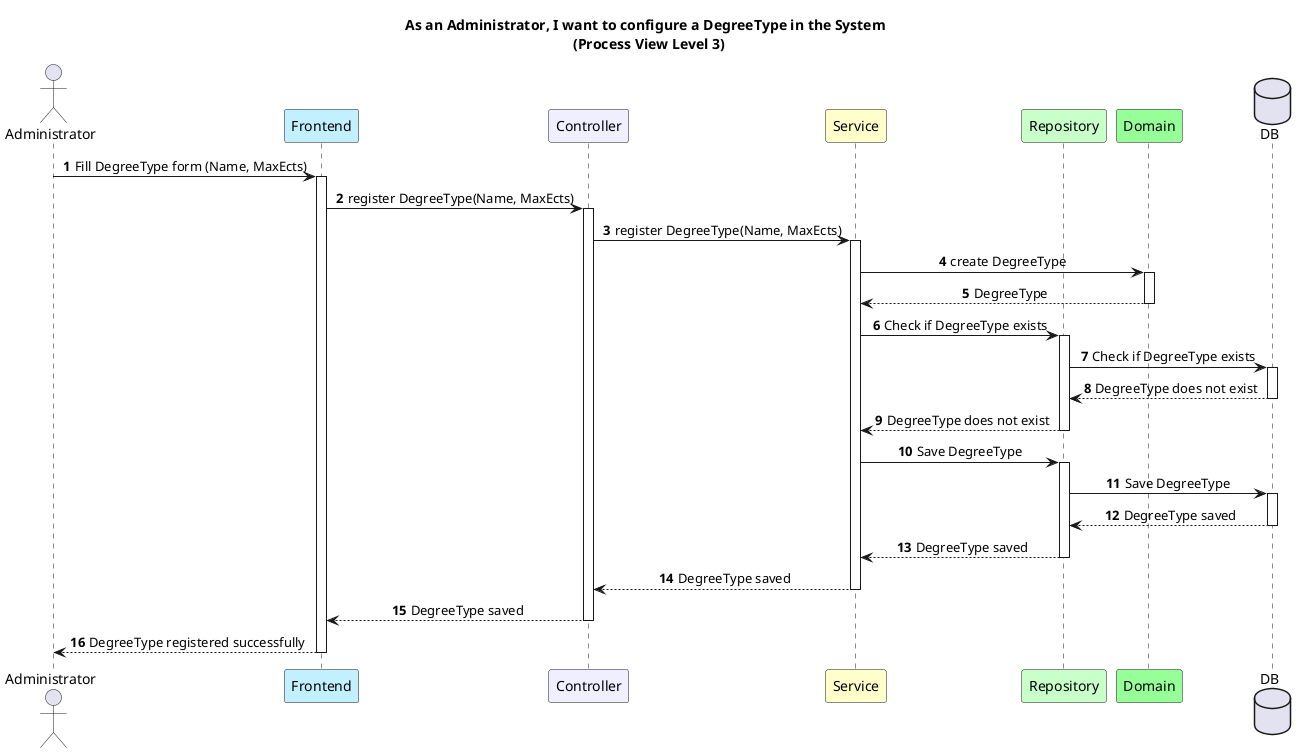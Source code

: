 @startuml

autonumber
title As an Administrator, I want to configure a DegreeType in the System \n (Process View Level 3)

skinparam sequenceMessageAlign center

actor Administrator
participant "Frontend" as FE #application
participant "Controller" as Controller #motivation
participant "Service" as Service #business
participant "Repository" as Repo #technology
participant "Domain" as Domain #physical
database DB

Administrator -> FE : Fill DegreeType form (Name, MaxEcts)
activate FE
FE -> Controller : register DegreeType(Name, MaxEcts)
activate Controller

Controller -> Service : register DegreeType(Name, MaxEcts)
activate Service

Service -> Domain : create DegreeType
activate Domain
Domain --> Service : DegreeType
deactivate Domain

Service -> Repo : Check if DegreeType exists
activate Repo

Repo -> DB : Check if DegreeType exists
activate DB

DB --> Repo : DegreeType does not exist
deactivate DB

Repo --> Service : DegreeType does not exist
deactivate Repo

Service -> Repo : Save DegreeType
activate Repo

Repo -> DB : Save DegreeType
activate DB

DB --> Repo : DegreeType saved
deactivate DB

Repo --> Service : DegreeType saved
deactivate Repo

Service --> Controller : DegreeType saved
deactivate Service

Controller --> FE : DegreeType saved
deactivate Controller

FE --> Administrator : DegreeType registered successfully
deactivate FE

@enduml
